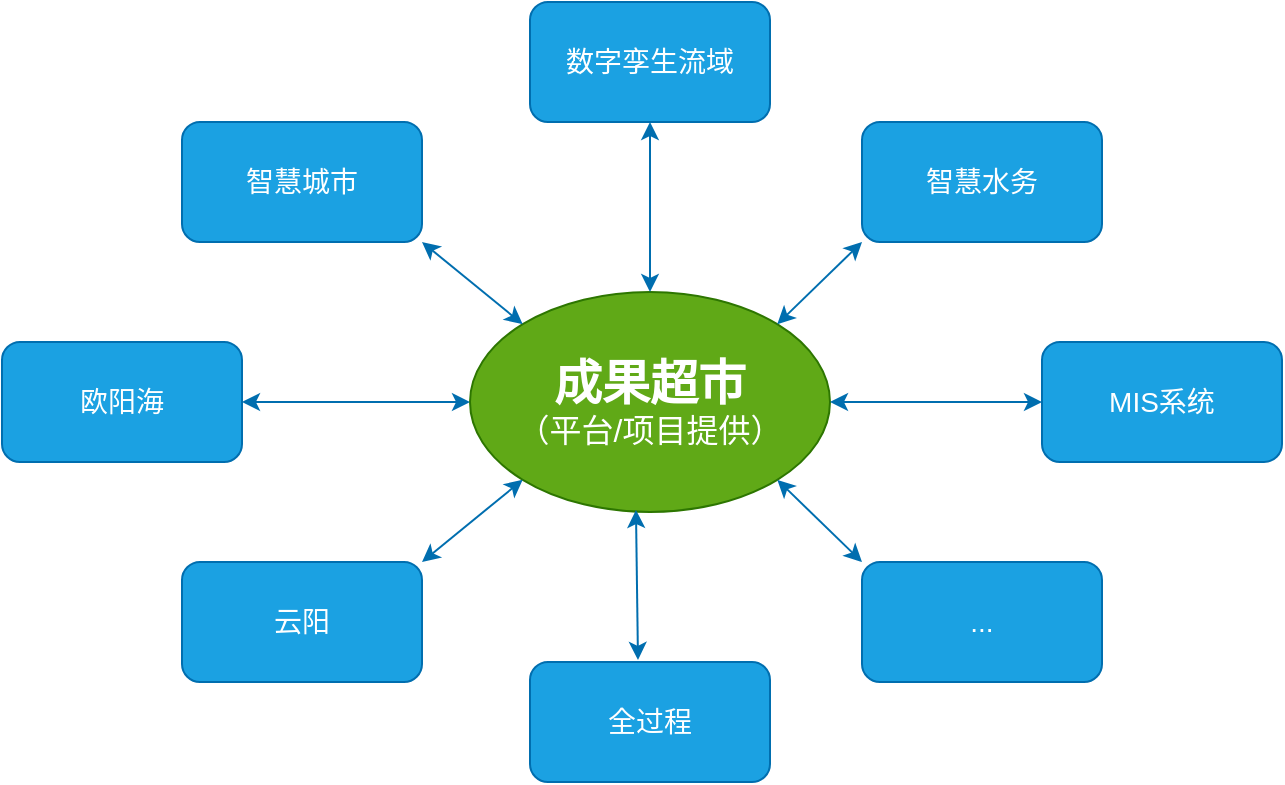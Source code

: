 <mxfile version="24.2.0" type="github">
  <diagram name="第 1 页" id="O8LcyDFnGGGGe8PbeCCY">
    <mxGraphModel dx="2049" dy="1114" grid="1" gridSize="10" guides="1" tooltips="1" connect="1" arrows="1" fold="1" page="1" pageScale="1" pageWidth="827" pageHeight="1169" math="0" shadow="0">
      <root>
        <mxCell id="0" />
        <mxCell id="1" parent="0" />
        <mxCell id="IiTV8I8EML1BGxdbbj3v-1" value="数字孪生流域" style="rounded=1;whiteSpace=wrap;html=1;fontSize=14;fillColor=#1ba1e2;strokeColor=#006EAF;fontColor=#ffffff;" vertex="1" parent="1">
          <mxGeometry x="354" y="110" width="120" height="60" as="geometry" />
        </mxCell>
        <mxCell id="IiTV8I8EML1BGxdbbj3v-2" value="智慧城市" style="rounded=1;whiteSpace=wrap;html=1;fontSize=14;fillColor=#1ba1e2;fontColor=#ffffff;strokeColor=#006EAF;" vertex="1" parent="1">
          <mxGeometry x="180" y="170" width="120" height="60" as="geometry" />
        </mxCell>
        <mxCell id="IiTV8I8EML1BGxdbbj3v-3" value="智慧水务" style="rounded=1;whiteSpace=wrap;html=1;fontSize=14;fillColor=#1ba1e2;strokeColor=#006EAF;fontColor=#ffffff;" vertex="1" parent="1">
          <mxGeometry x="520" y="170" width="120" height="60" as="geometry" />
        </mxCell>
        <mxCell id="IiTV8I8EML1BGxdbbj3v-4" value="欧阳海" style="rounded=1;whiteSpace=wrap;html=1;fontSize=14;fillColor=#1ba1e2;strokeColor=#006EAF;fontColor=#ffffff;" vertex="1" parent="1">
          <mxGeometry x="90" y="280" width="120" height="60" as="geometry" />
        </mxCell>
        <mxCell id="IiTV8I8EML1BGxdbbj3v-5" value="MIS系统" style="rounded=1;whiteSpace=wrap;html=1;fontSize=14;fillColor=#1ba1e2;strokeColor=#006EAF;fontColor=#ffffff;" vertex="1" parent="1">
          <mxGeometry x="610" y="280" width="120" height="60" as="geometry" />
        </mxCell>
        <mxCell id="IiTV8I8EML1BGxdbbj3v-6" value="云阳" style="rounded=1;whiteSpace=wrap;html=1;fontSize=14;fillColor=#1ba1e2;strokeColor=#006EAF;fontColor=#ffffff;" vertex="1" parent="1">
          <mxGeometry x="180" y="390" width="120" height="60" as="geometry" />
        </mxCell>
        <mxCell id="IiTV8I8EML1BGxdbbj3v-7" value="..." style="rounded=1;whiteSpace=wrap;html=1;fontSize=14;fillColor=#1ba1e2;strokeColor=#006EAF;fontColor=#ffffff;" vertex="1" parent="1">
          <mxGeometry x="520" y="390" width="120" height="60" as="geometry" />
        </mxCell>
        <mxCell id="IiTV8I8EML1BGxdbbj3v-8" value="全过程" style="rounded=1;whiteSpace=wrap;html=1;fontSize=14;fillColor=#1ba1e2;strokeColor=#006EAF;fontColor=#ffffff;" vertex="1" parent="1">
          <mxGeometry x="354" y="440" width="120" height="60" as="geometry" />
        </mxCell>
        <mxCell id="IiTV8I8EML1BGxdbbj3v-9" value="&lt;font style=&quot;font-size: 24px;&quot;&gt;&lt;b&gt;成果超市&lt;/b&gt;&lt;/font&gt;&lt;div&gt;&lt;font size=&quot;3&quot;&gt;（平台/项目提供）&lt;/font&gt;&lt;/div&gt;" style="ellipse;whiteSpace=wrap;html=1;fillColor=#60a917;strokeColor=#2D7600;fontColor=#ffffff;" vertex="1" parent="1">
          <mxGeometry x="324" y="255" width="180" height="110" as="geometry" />
        </mxCell>
        <mxCell id="IiTV8I8EML1BGxdbbj3v-10" value="" style="endArrow=classic;startArrow=classic;html=1;rounded=0;exitX=0.5;exitY=0;exitDx=0;exitDy=0;fillColor=#1ba1e2;strokeColor=#006EAF;" edge="1" parent="1" source="IiTV8I8EML1BGxdbbj3v-9" target="IiTV8I8EML1BGxdbbj3v-1">
          <mxGeometry width="50" height="50" relative="1" as="geometry">
            <mxPoint x="390" y="410" as="sourcePoint" />
            <mxPoint x="440" y="360" as="targetPoint" />
          </mxGeometry>
        </mxCell>
        <mxCell id="IiTV8I8EML1BGxdbbj3v-11" value="" style="endArrow=classic;startArrow=classic;html=1;rounded=0;entryX=0;entryY=1;entryDx=0;entryDy=0;exitX=1;exitY=0;exitDx=0;exitDy=0;fillColor=#1ba1e2;strokeColor=#006EAF;" edge="1" parent="1" source="IiTV8I8EML1BGxdbbj3v-9" target="IiTV8I8EML1BGxdbbj3v-3">
          <mxGeometry width="50" height="50" relative="1" as="geometry">
            <mxPoint x="424" y="265" as="sourcePoint" />
            <mxPoint x="424" y="180" as="targetPoint" />
          </mxGeometry>
        </mxCell>
        <mxCell id="IiTV8I8EML1BGxdbbj3v-12" value="" style="endArrow=classic;startArrow=classic;html=1;rounded=0;exitX=1;exitY=0.5;exitDx=0;exitDy=0;entryX=0;entryY=0.5;entryDx=0;entryDy=0;fillColor=#1ba1e2;strokeColor=#006EAF;" edge="1" parent="1" source="IiTV8I8EML1BGxdbbj3v-9" target="IiTV8I8EML1BGxdbbj3v-5">
          <mxGeometry width="50" height="50" relative="1" as="geometry">
            <mxPoint x="434" y="275" as="sourcePoint" />
            <mxPoint x="434" y="190" as="targetPoint" />
          </mxGeometry>
        </mxCell>
        <mxCell id="IiTV8I8EML1BGxdbbj3v-13" value="" style="endArrow=classic;startArrow=classic;html=1;rounded=0;exitX=1;exitY=1;exitDx=0;exitDy=0;entryX=0;entryY=0;entryDx=0;entryDy=0;fillColor=#1ba1e2;strokeColor=#006EAF;" edge="1" parent="1" source="IiTV8I8EML1BGxdbbj3v-9" target="IiTV8I8EML1BGxdbbj3v-7">
          <mxGeometry width="50" height="50" relative="1" as="geometry">
            <mxPoint x="514" y="320" as="sourcePoint" />
            <mxPoint x="620" y="320" as="targetPoint" />
          </mxGeometry>
        </mxCell>
        <mxCell id="IiTV8I8EML1BGxdbbj3v-14" value="" style="endArrow=classic;startArrow=classic;html=1;rounded=0;exitX=0;exitY=0;exitDx=0;exitDy=0;entryX=1;entryY=1;entryDx=0;entryDy=0;fillColor=#1ba1e2;strokeColor=#006EAF;" edge="1" parent="1" source="IiTV8I8EML1BGxdbbj3v-9" target="IiTV8I8EML1BGxdbbj3v-2">
          <mxGeometry width="50" height="50" relative="1" as="geometry">
            <mxPoint x="424" y="265" as="sourcePoint" />
            <mxPoint x="424" y="180" as="targetPoint" />
          </mxGeometry>
        </mxCell>
        <mxCell id="IiTV8I8EML1BGxdbbj3v-15" value="" style="endArrow=classic;startArrow=classic;html=1;rounded=0;exitX=0;exitY=0.5;exitDx=0;exitDy=0;entryX=1;entryY=0.5;entryDx=0;entryDy=0;fillColor=#1ba1e2;strokeColor=#006EAF;" edge="1" parent="1" source="IiTV8I8EML1BGxdbbj3v-9" target="IiTV8I8EML1BGxdbbj3v-4">
          <mxGeometry width="50" height="50" relative="1" as="geometry">
            <mxPoint x="360" y="281" as="sourcePoint" />
            <mxPoint x="310" y="240" as="targetPoint" />
          </mxGeometry>
        </mxCell>
        <mxCell id="IiTV8I8EML1BGxdbbj3v-16" value="" style="endArrow=classic;startArrow=classic;html=1;rounded=0;exitX=0;exitY=1;exitDx=0;exitDy=0;entryX=1;entryY=0;entryDx=0;entryDy=0;fillColor=#1ba1e2;strokeColor=#006EAF;" edge="1" parent="1" source="IiTV8I8EML1BGxdbbj3v-9" target="IiTV8I8EML1BGxdbbj3v-6">
          <mxGeometry width="50" height="50" relative="1" as="geometry">
            <mxPoint x="334" y="320" as="sourcePoint" />
            <mxPoint x="220" y="320" as="targetPoint" />
          </mxGeometry>
        </mxCell>
        <mxCell id="IiTV8I8EML1BGxdbbj3v-17" value="" style="endArrow=classic;startArrow=classic;html=1;rounded=0;exitX=0.461;exitY=0.991;exitDx=0;exitDy=0;entryX=0.45;entryY=-0.017;entryDx=0;entryDy=0;exitPerimeter=0;entryPerimeter=0;fillColor=#1ba1e2;strokeColor=#006EAF;" edge="1" parent="1" source="IiTV8I8EML1BGxdbbj3v-9" target="IiTV8I8EML1BGxdbbj3v-8">
          <mxGeometry width="50" height="50" relative="1" as="geometry">
            <mxPoint x="360" y="359" as="sourcePoint" />
            <mxPoint x="310" y="400" as="targetPoint" />
          </mxGeometry>
        </mxCell>
      </root>
    </mxGraphModel>
  </diagram>
</mxfile>
